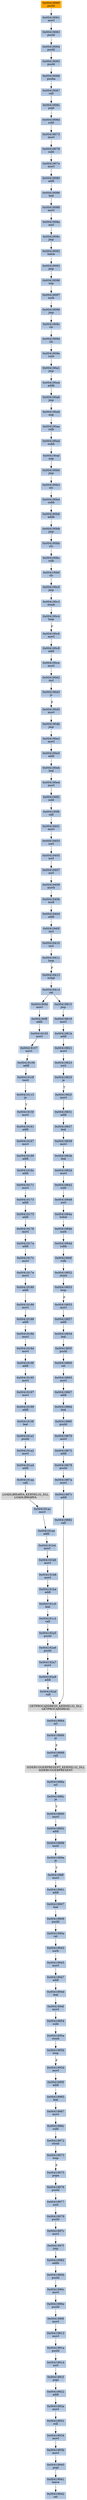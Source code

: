 strict digraph G {
	graph [bgcolor=transparent,
		name=G
	];
	node [color=lightsteelblue,
		fillcolor=lightsteelblue,
		shape=rectangle,
		style=filled
	];
	"0x00419115"	[label="0x00419115
je"];
	"0x0041915f"	[label="0x0041915f
movl"];
	"0x00419115" -> "0x0041915f"	[color="#000000",
		label=T];
	"0x004190a1"	[label="0x004190a1
jmp"];
	"0x004190a4"	[label="0x004190a4
addb"];
	"0x004190a1" -> "0x004190a4"	[color="#000000"];
	"0x004190f8"	[label="0x004190f8
call"];
	"0x00419401"	[label="0x00419401
movl"];
	"0x004190f8" -> "0x00419401"	[color="#000000"];
	"0x00419954"	[label="0x00419954
subl"];
	"0x0041995a"	[label="0x0041995a
stosb"];
	"0x00419954" -> "0x0041995a"	[color="#000000"];
	"0x00419967"	[label="0x00419967
movl"];
	"0x0041996c"	[label="0x0041996c
subl"];
	"0x00419967" -> "0x0041996c"	[color="#000000"];
	"0x00419855"	[label="0x00419855
movl"];
	"0x00419857"	[label="0x00419857
addl"];
	"0x00419855" -> "0x00419857"	[color="#000000"];
	"0x00419066"	[label="0x00419066
pusha"];
	"0x00419067"	[label="0x00419067
call"];
	"0x00419066" -> "0x00419067"	[color="#000000"];
	"0x004190aa"	[label="0x004190aa
rolb"];
	"0x004190ad"	[label="0x004190ad
subb"];
	"0x004190aa" -> "0x004190ad"	[color="#000000"];
	"0x0041909d"	[label="0x0041909d
clc"];
	"0x0041909e"	[label="0x0041909e
rorb"];
	"0x0041909d" -> "0x0041909e"	[color="#000000"];
	"0x00419171"	[label="0x00419171
movl"];
	"0x00419173"	[label="0x00419173
addl"];
	"0x00419171" -> "0x00419173"	[color="#000000"];
	"0x00419867"	[label="0x00419867
addl"];
	"0x0041986d"	[label="0x0041986d
leal"];
	"0x00419867" -> "0x0041986d"	[color="#000000"];
	"0x004191a1"	[label="0x004191a1
pushl"];
	"0x004191a2"	[label="0x004191a2
movl"];
	"0x004191a1" -> "0x004191a2"	[color="#000000"];
	"0x004191c0"	[label="0x004191c0
leal"];
	"0x004191c2"	[label="0x004191c2
call"];
	"0x004191c0" -> "0x004191c2"	[color="#000000"];
	"0x0041906d"	[label="0x0041906d
subl"];
	"0x00419073"	[label="0x00419073
movl"];
	"0x0041906d" -> "0x00419073"	[color="#000000"];
	"0x004190b8"	[label="0x004190b8
jmp"];
	"0x004190bb"	[label="0x004190bb
stc"];
	"0x004190b8" -> "0x004190bb"	[color="#000000"];
	"0x00419878"	[label="0x00419878
pushl"];
	"0x0041987a"	[label="0x0041987a
movl"];
	"0x00419878" -> "0x0041987a"	[color="#000000"];
	"0x00419831"	[label="0x00419831
addl"];
	"0x00419837"	[label="0x00419837
leal"];
	"0x00419831" -> "0x00419837"	[color="#000000"];
	"0x004190bf"	[label="0x004190bf
clc"];
	"0x004190c0"	[label="0x004190c0
jmp"];
	"0x004190bf" -> "0x004190c0"	[color="#000000"];
	"0x00419060"	[color=lightgrey,
		fillcolor=orange,
		label="0x00419060
pushl"];
	"0x00419061"	[label="0x00419061
movl"];
	"0x00419060" -> "0x00419061"	[color="#000000"];
	"0x00419931"	[label="0x00419931
roll"];
	"0x00419934"	[label="0x00419934
movl"];
	"0x00419931" -> "0x00419934"	[color="#000000"];
	"0x004191a4"	[label="0x004191a4
addl"];
	"0x004191aa"	[label="0x004191aa
call"];
	"0x004191a4" -> "0x004191aa"	[color="#000000"];
	"0x0041982f"	[label="0x0041982f
movl"];
	"0x0041982f" -> "0x00419831"	[color="#000000"];
	"0x00419890"	[label="0x00419890
movl"];
	"0x00419892"	[label="0x00419892
addl"];
	"0x00419890" -> "0x00419892"	[color="#000000"];
	"0x0041908a"	[label="0x0041908a
xorl"];
	"0x0041908c"	[label="0x0041908c
jmp"];
	"0x0041908a" -> "0x0041908c"	[color="#000000"];
	"0x004190b4"	[label="0x004190b4
subb"];
	"0x004190b6"	[label="0x004190b6
addb"];
	"0x004190b4" -> "0x004190b6"	[color="#000000"];
	"0x00419413"	[label="0x00419413
xchgl"];
	"0x00419414"	[label="0x00419414
ret"];
	"0x00419413" -> "0x00419414"	[color="#000000"];
	"0x004190af"	[label="0x004190af
nop"];
	"0x004190ad" -> "0x004190af"	[color="#000000"];
	"0x0041984d"	[label="0x0041984d
subb"];
	"0x0041984f"	[label="0x0041984f
rolb"];
	"0x0041984d" -> "0x0041984f"	[color="#000000"];
	"0x0041988c"	[label="0x0041988c
je"];
	"0x0041988c" -> "0x00419890"	[color="#000000",
		label=T];
	"0x00419186"	[label="0x00419186
movl"];
	"0x00419188"	[label="0x00419188
addl"];
	"0x00419186" -> "0x00419188"	[color="#000000"];
	"0x004192a6"	[label="0x004192a6
pushl"];
	"0x004192a7"	[label="0x004192a7
movl"];
	"0x004192a6" -> "0x004192a7"	[color="#000000"];
	"0x00419065"	[label="0x00419065
pushl"];
	"0x00419065" -> "0x00419066"	[color="#000000"];
	"0x0041917a"	[label="0x0041917a
addl"];
	"0x0041917c"	[label="0x0041917c
movl"];
	"0x0041917a" -> "0x0041917c"	[color="#000000"];
	"0x00419178"	[label="0x00419178
movl"];
	"0x00419178" -> "0x0041917a"	[color="#000000"];
	"0x004190fd"	[label="0x004190fd
movl"];
	"0x004190ff"	[label="0x004190ff
addl"];
	"0x004190fd" -> "0x004190ff"	[color="#000000"];
	"0x00419941"	[label="0x00419941
leave"];
	"0x00419942"	[label="0x00419942
ret"];
	"0x00419941" -> "0x00419942"	[color="#000000"];
	"0x004190d5"	[label="0x004190d5
movl"];
	"0x004190db"	[label="0x004190db
jmp"];
	"0x004190d5" -> "0x004190db"	[color="#000000"];
	"0x00419099"	[label="0x00419099
jmp"];
	"0x0041909c"	[label="0x0041909c
clc"];
	"0x00419099" -> "0x0041909c"	[color="#000000"];
	"0x00419088"	[label="0x00419088
movl"];
	"0x00419088" -> "0x0041908a"	[color="#000000"];
	"0x00419979"	[label="0x00419979
pushl"];
	"0x0041997c"	[label="0x0041997c
movl"];
	"0x00419979" -> "0x0041997c"	[color="#000000"];
	LOADLIBRARYA_KERNEL32_DLL	[color=lightgrey,
		fillcolor=lightgrey,
		label="LOADLIBRARYA_KERNEL32_DLL
LOADLIBRARYA"];
	"0x004191ac"	[label="0x004191ac
movl"];
	LOADLIBRARYA_KERNEL32_DLL -> "0x004191ac"	[color="#000000"];
	"0x0041995b"	[label="0x0041995b
loop"];
	"0x0041995d"	[label="0x0041995d
movl"];
	"0x0041995b" -> "0x0041995d"	[color="#000000",
		label=F];
	"0x0041997f"	[label="0x0041997f
jmp"];
	"0x00419982"	[label="0x00419982
addb"];
	"0x0041997f" -> "0x00419982"	[color="#000000"];
	"0x00419882"	[label="0x00419882
call"];
	GETPROCADDRESS_KERNEL32_DLL	[color=lightgrey,
		fillcolor=lightgrey,
		label="GETPROCADDRESS_KERNEL32_DLL
GETPROCADDRESS"];
	"0x00419882" -> GETPROCADDRESS_KERNEL32_DLL	[color="#000000"];
	"0x004191a2" -> "0x004191a4"	[color="#000000"];
	"0x00419409"	[label="0x00419409
movb"];
	"0x0041940b"	[label="0x0041940b
mull"];
	"0x00419409" -> "0x0041940b"	[color="#000000"];
	"0x00419947"	[label="0x00419947
addl"];
	"0x0041994d"	[label="0x0041994d
leal"];
	"0x00419947" -> "0x0041994d"	[color="#000000"];
	"0x0041993b"	[label="0x0041993b
movl"];
	"0x00419940"	[label="0x00419940
popl"];
	"0x0041993b" -> "0x00419940"	[color="#000000"];
	"0x004191b4"	[label="0x004191b4
movl"];
	"0x004191b6"	[label="0x004191b6
movl"];
	"0x004191b4" -> "0x004191b6"	[color="#000000"];
	"0x00419852"	[label="0x00419852
stosb"];
	"0x0041984f" -> "0x00419852"	[color="#000000"];
	"0x0041991d"	[label="0x0041991d
xorl"];
	"0x0041991f"	[label="0x0041991f
popl"];
	"0x0041991d" -> "0x0041991f"	[color="#000000"];
	"0x00419097"	[label="0x00419097
xorb"];
	"0x00419097" -> "0x00419099"	[color="#000000"];
	"0x00419909"	[label="0x00419909
pushl"];
	"0x0041990a"	[label="0x0041990a
ret"];
	"0x00419909" -> "0x0041990a"	[color="#000000"];
	"0x0041986f"	[label="0x0041986f
pushl"];
	"0x0041986d" -> "0x0041986f"	[color="#000000"];
	"0x0041990f"	[label="0x0041990f
movl"];
	"0x00419913"	[label="0x00419913
movl"];
	"0x0041990f" -> "0x00419913"	[color="#000000"];
	"0x0041981b"	[label="0x0041981b
addl"];
	"0x00419821"	[label="0x00419821
movl"];
	"0x0041981b" -> "0x00419821"	[color="#000000"];
	"0x00419109"	[label="0x00419109
addl"];
	"0x0041910f"	[label="0x0041910f
testl"];
	"0x00419109" -> "0x0041910f"	[color="#000000"];
	"0x004190c4"	[label="0x004190c4
loop"];
	"0x004190c6"	[label="0x004190c6
movl"];
	"0x004190c4" -> "0x004190c6"	[color="#000000",
		label=F];
	"0x0041991a"	[label="0x0041991a
pushl"];
	"0x0041991a" -> "0x0041991d"	[color="#000000"];
	"0x00419886"	[label="0x00419886
je"];
	"0x00419888"	[label="0x00419888
call"];
	"0x00419886" -> "0x00419888"	[color="#000000",
		label=F];
	"0x004190bc"	[label="0x004190bc
rolb"];
	"0x004190bb" -> "0x004190bc"	[color="#000000"];
	"0x00419063"	[label="0x00419063
pushl"];
	"0x00419064"	[label="0x00419064
pushl"];
	"0x00419063" -> "0x00419064"	[color="#000000"];
	"0x0041994f"	[label="0x0041994f
movl"];
	"0x0041994d" -> "0x0041994f"	[color="#000000"];
	"0x0041990b"	[label="0x0041990b
pushl"];
	"0x00419982" -> "0x0041990b"	[color="#000000"];
	"0x00419940" -> "0x00419941"	[color="#000000"];
	ISDEBUGGERPRESENT_KERNEL32_DLL	[color=lightgrey,
		fillcolor=lightgrey,
		label="ISDEBUGGERPRESENT_KERNEL32_DLL
ISDEBUGGERPRESENT"];
	"0x0041988a"	[label="0x0041988a
orl"];
	ISDEBUGGERPRESENT_KERNEL32_DLL -> "0x0041988a"	[color="#000000"];
	"0x00419945"	[label="0x00419945
movl"];
	"0x00419945" -> "0x00419947"	[color="#000000"];
	"0x00419898"	[label="0x00419898
testl"];
	"0x00419892" -> "0x00419898"	[color="#000000"];
	"0x00419975"	[label="0x00419975
popa"];
	"0x00419976"	[label="0x00419976
pushl"];
	"0x00419975" -> "0x00419976"	[color="#000000"];
	"0x00419973"	[label="0x00419973
loop"];
	"0x00419973" -> "0x00419975"	[color="#000000",
		label=F];
	"0x0041997c" -> "0x0041997f"	[color="#000000"];
	"0x0041985f"	[label="0x0041985f
pushl"];
	"0x00419860"	[label="0x00419860
ret"];
	"0x0041985f" -> "0x00419860"	[color="#000000"];
	"0x004190ce"	[label="0x004190ce
movl"];
	"0x004190d2"	[label="0x004190d2
incl"];
	"0x004190ce" -> "0x004190d2"	[color="#000000"];
	"0x00419865"	[label="0x00419865
movl"];
	"0x00419865" -> "0x00419867"	[color="#000000"];
	"0x0041989e"	[label="0x0041989e
je"];
	"0x004198ff"	[label="0x004198ff
movl"];
	"0x0041989e" -> "0x004198ff"	[color="#000000",
		label=T];
	"0x00419161"	[label="0x00419161
addl"];
	"0x0041915f" -> "0x00419161"	[color="#000000"];
	"0x0041985d"	[label="0x0041985d
leal"];
	"0x00419857" -> "0x0041985d"	[color="#000000"];
	"0x004191b8"	[label="0x004191b8
movl"];
	"0x004191ba"	[label="0x004191ba
addl"];
	"0x004191b8" -> "0x004191ba"	[color="#000000"];
	"0x0041918d"	[label="0x0041918d
movl"];
	"0x0041918f"	[label="0x0041918f
addl"];
	"0x0041918d" -> "0x0041918f"	[color="#000000"];
	"0x004191b6" -> "0x004191b8"	[color="#000000"];
	"0x00419093"	[label="0x00419093
jmp"];
	"0x00419096"	[label="0x00419096
nop"];
	"0x00419093" -> "0x00419096"	[color="#000000"];
	"0x00419175"	[label="0x00419175
addl"];
	"0x00419173" -> "0x00419175"	[color="#000000"];
	"0x0041995f"	[label="0x0041995f
addl"];
	"0x0041995d" -> "0x0041995f"	[color="#000000"];
	"0x00419972"	[label="0x00419972
stosb"];
	"0x0041996c" -> "0x00419972"	[color="#000000"];
	"0x00419815"	[label="0x00419815
jmp"];
	"0x00419819"	[label="0x00419819
movl"];
	"0x00419815" -> "0x00419819"	[color="#000000"];
	"0x00419965"	[label="0x00419965
leal"];
	"0x00419965" -> "0x00419967"	[color="#000000"];
	"0x0041994f" -> "0x00419954"	[color="#000000"];
	"0x00419913" -> "0x0041991a"	[color="#000000"];
	"0x004190e3"	[label="0x004190e3
movl"];
	"0x004190e5"	[label="0x004190e5
addl"];
	"0x004190e3" -> "0x004190e5"	[color="#000000"];
	"0x00419195"	[label="0x00419195
movl"];
	"0x0041918f" -> "0x00419195"	[color="#000000"];
	"0x0041910f" -> "0x00419115"	[color="#000000"];
	"0x00419860" -> "0x00419865"	[color="#000000"];
	"0x0041906c"	[label="0x0041906c
popl"];
	"0x0041906c" -> "0x0041906d"	[color="#000000"];
	"0x00419414" -> "0x004190fd"	[color="#000000"];
	"0x00419414" -> "0x00419815"	[color="#000000"];
	"0x004190b0"	[label="0x004190b0
jmp"];
	"0x004190af" -> "0x004190b0"	[color="#000000"];
	"0x00419853"	[label="0x00419853
loop"];
	"0x00419852" -> "0x00419853"	[color="#000000"];
	"0x0041940d"	[label="0x0041940d
addl"];
	"0x0041940f"	[label="0x0041940f
incl"];
	"0x0041940d" -> "0x0041940f"	[color="#000000"];
	"0x00419922"	[label="0x00419922
addl"];
	"0x0041991f" -> "0x00419922"	[color="#000000"];
	"0x004190c8"	[label="0x004190c8
addl"];
	"0x004190c8" -> "0x004190ce"	[color="#000000"];
	"0x00419870"	[label="0x00419870
movl"];
	"0x00419872"	[label="0x00419872
addl"];
	"0x00419870" -> "0x00419872"	[color="#000000"];
	"0x0041907e"	[label="0x0041907e
movl"];
	"0x00419080"	[label="0x00419080
addl"];
	"0x0041907e" -> "0x00419080"	[color="#000000"];
	"0x00419907"	[label="0x00419907
leal"];
	"0x00419907" -> "0x00419909"	[color="#000000"];
	"0x004191ae"	[label="0x004191ae
addl"];
	"0x004191ae" -> "0x004191b4"	[color="#000000"];
	"0x00419092"	[label="0x00419092
lodsb"];
	"0x00419092" -> "0x00419093"	[color="#000000"];
	"0x00419169"	[label="0x00419169
addl"];
	"0x0041916c"	[label="0x0041916c
addl"];
	"0x00419169" -> "0x0041916c"	[color="#000000"];
	"0x00419972" -> "0x00419973"	[color="#000000"];
	"0x004191ac" -> "0x004191ae"	[color="#000000"];
	"0x004192a5"	[label="0x004192a5
pushl"];
	"0x004192a5" -> "0x004192a6"	[color="#000000"];
	"0x0041917e"	[label="0x0041917e
movl"];
	"0x0041917c" -> "0x0041917e"	[color="#000000"];
	"0x0041995f" -> "0x00419965"	[color="#000000"];
	"0x004190c3"	[label="0x004190c3
stosb"];
	"0x004190c0" -> "0x004190c3"	[color="#000000"];
	"0x00419105"	[label="0x00419105
movl"];
	"0x00419107"	[label="0x00419107
movl"];
	"0x00419105" -> "0x00419107"	[color="#000000"];
	"0x00419901"	[label="0x00419901
addl"];
	"0x00419901" -> "0x00419907"	[color="#000000"];
	"0x00419819" -> "0x0041981b"	[color="#000000"];
	"0x0041988a" -> "0x0041988c"	[color="#000000"];
	"0x0041995a" -> "0x0041995b"	[color="#000000"];
	"0x00419934" -> "0x0041993b"	[color="#000000"];
	"0x004191aa" -> LOADLIBRARYA_KERNEL32_DLL	[color="#000000"];
	"0x00419086"	[label="0x00419086
leal"];
	"0x00419086" -> "0x00419088"	[color="#000000"];
	"0x00419823"	[label="0x00419823
xorl"];
	"0x00419821" -> "0x00419823"	[color="#000000"];
	"0x00419067" -> "0x0041906c"	[color="#000000"];
	"0x004191c2" -> "0x004192a5"	[color="#000000"];
	"0x0041918b"	[label="0x0041918b
movl"];
	"0x00419188" -> "0x0041918b"	[color="#000000"];
	"0x0041986f" -> "0x00419870"	[color="#000000"];
	"0x0041990c"	[label="0x0041990c
movl"];
	"0x0041990e"	[label="0x0041990e
pushl"];
	"0x0041990c" -> "0x0041990e"	[color="#000000"];
	"0x0041992a"	[label="0x0041992a
movl"];
	"0x00419922" -> "0x0041992a"	[color="#000000"];
	"0x00419898" -> "0x0041989e"	[color="#000000"];
	"0x004192af"	[label="0x004192af
call"];
	"0x004192af" -> GETPROCADDRESS_KERNEL32_DLL	[color="#000000"];
	"0x00419080" -> "0x00419086"	[color="#000000"];
	"0x004190bc" -> "0x004190bf"	[color="#000000"];
	"0x00419839"	[label="0x00419839
movl"];
	"0x00419837" -> "0x00419839"	[color="#000000"];
	"0x00419884"	[label="0x00419884
orl"];
	"0x00419884" -> "0x00419886"	[color="#000000"];
	"0x0041909e" -> "0x004190a1"	[color="#000000"];
	"0x0041916c" -> "0x00419171"	[color="#000000"];
	"0x00419199"	[label="0x00419199
addl"];
	"0x0041919f"	[label="0x0041919f
leal"];
	"0x00419199" -> "0x0041919f"	[color="#000000"];
	"0x00419167"	[label="0x00419167
movl"];
	"0x00419161" -> "0x00419167"	[color="#000000"];
	"0x00419872" -> "0x00419878"	[color="#000000"];
	GETPROCADDRESS_KERNEL32_DLL -> "0x00419884"	[color="#000000"];
	"0x00419407"	[label="0x00419407
xorl"];
	"0x00419407" -> "0x00419409"	[color="#000000"];
	"0x0041990e" -> "0x0041990f"	[color="#000000"];
	"0x00419848"	[label="0x00419848
xorl"];
	"0x0041984a"	[label="0x0041984a
lodsb"];
	"0x00419848" -> "0x0041984a"	[color="#000000"];
	"0x0041918b" -> "0x0041918d"	[color="#000000"];
	"0x00419405"	[label="0x00419405
xorl"];
	"0x00419405" -> "0x00419407"	[color="#000000"];
	"0x00419096" -> "0x00419097"	[color="#000000"];
	"0x0041984b"	[label="0x0041984b
xorb"];
	"0x0041984a" -> "0x0041984b"	[color="#000000"];
	"0x00419411"	[label="0x00419411
loop"];
	"0x00419411" -> "0x00419413"	[color="#000000",
		label=F];
	"0x0041985d" -> "0x0041985f"	[color="#000000"];
	"0x004190c3" -> "0x004190c4"	[color="#000000"];
	"0x00419403"	[label="0x00419403
xorl"];
	"0x00419401" -> "0x00419403"	[color="#000000"];
	"0x0041983d"	[label="0x0041983d
movl"];
	"0x00419842"	[label="0x00419842
subl"];
	"0x0041983d" -> "0x00419842"	[color="#000000"];
	"0x004190d3"	[label="0x004190d3
js"];
	"0x004190d2" -> "0x004190d3"	[color="#000000"];
	"0x0041908c" -> "0x00419092"	[color="#000000"];
	"0x0041940b" -> "0x0041940d"	[color="#000000"];
	"0x0041987c"	[label="0x0041987c
addl"];
	"0x0041987a" -> "0x0041987c"	[color="#000000"];
	"0x00419197"	[label="0x00419197
movl"];
	"0x00419197" -> "0x00419199"	[color="#000000"];
	"0x00419167" -> "0x00419169"	[color="#000000"];
	"0x00419078"	[label="0x00419078
subl"];
	"0x00419078" -> "0x0041907e"	[color="#000000"];
	"0x00419943"	[label="0x00419943
xorb"];
	"0x00419943" -> "0x00419945"	[color="#000000"];
	"0x004190eb"	[label="0x004190eb
leal"];
	"0x004190e5" -> "0x004190eb"	[color="#000000"];
	"0x0041984b" -> "0x0041984d"	[color="#000000"];
	"0x0041909c" -> "0x0041909d"	[color="#000000"];
	"0x004190b3"	[label="0x004190b3
stc"];
	"0x004190b0" -> "0x004190b3"	[color="#000000"];
	"0x0041919f" -> "0x004191a1"	[color="#000000"];
	"0x0041992a" -> "0x00419931"	[color="#000000"];
	"0x004190b3" -> "0x004190b4"	[color="#000000"];
	"0x004190ff" -> "0x00419105"	[color="#000000"];
	"0x004190b6" -> "0x004190b8"	[color="#000000"];
	"0x00419073" -> "0x00419078"	[color="#000000"];
	"0x0041990b" -> "0x0041990c"	[color="#000000"];
	"0x00419410"	[label="0x00419410
incl"];
	"0x00419410" -> "0x00419411"	[color="#000000"];
	"0x00419180"	[label="0x00419180
addl"];
	"0x0041917e" -> "0x00419180"	[color="#000000"];
	"0x00419825"	[label="0x00419825
je"];
	"0x00419823" -> "0x00419825"	[color="#000000"];
	"0x00419195" -> "0x00419197"	[color="#000000"];
	"0x00419175" -> "0x00419178"	[color="#000000"];
	"0x00419853" -> "0x00419855"	[color="#000000",
		label=F];
	"0x00419825" -> "0x0041982f"	[color="#000000",
		label=T];
	"0x004190d3" -> "0x004190d5"	[color="#000000",
		label=F];
	"0x004192a9"	[label="0x004192a9
addl"];
	"0x004192a7" -> "0x004192a9"	[color="#000000"];
	"0x004190ed"	[label="0x004190ed
movl"];
	"0x004190f2"	[label="0x004190f2
subl"];
	"0x004190ed" -> "0x004190f2"	[color="#000000"];
	"0x00419180" -> "0x00419186"	[color="#000000"];
	"0x0041940f" -> "0x00419410"	[color="#000000"];
	"0x004190eb" -> "0x004190ed"	[color="#000000"];
	"0x004190a9"	[label="0x004190a9
nop"];
	"0x004190a9" -> "0x004190aa"	[color="#000000"];
	"0x004190a6"	[label="0x004190a6
jmp"];
	"0x004190a4" -> "0x004190a6"	[color="#000000"];
	"0x0041983b"	[label="0x0041983b
leal"];
	"0x0041983b" -> "0x0041983d"	[color="#000000"];
	"0x00419888" -> ISDEBUGGERPRESENT_KERNEL32_DLL	[color="#000000"];
	"0x00419977"	[label="0x00419977
xorl"];
	"0x00419977" -> "0x00419979"	[color="#000000"];
	"0x004190f2" -> "0x004190f8"	[color="#000000"];
	"0x00419403" -> "0x00419405"	[color="#000000"];
	"0x004191ba" -> "0x004191c0"	[color="#000000"];
	"0x004190c6" -> "0x004190c8"	[color="#000000"];
	"0x004190a6" -> "0x004190a9"	[color="#000000"];
	"0x0041990a" -> "0x00419943"	[color="#000000"];
	"0x0041987c" -> "0x00419882"	[color="#000000"];
	"0x00419839" -> "0x0041983b"	[color="#000000"];
	"0x00419107" -> "0x00419109"	[color="#000000"];
	"0x004190db" -> "0x004190e3"	[color="#000000"];
	"0x00419064" -> "0x00419065"	[color="#000000"];
	"0x004192a9" -> "0x004192af"	[color="#000000"];
	"0x00419842" -> "0x00419848"	[color="#000000"];
	"0x00419976" -> "0x00419977"	[color="#000000"];
	"0x00419061" -> "0x00419063"	[color="#000000"];
	"0x004198ff" -> "0x00419901"	[color="#000000"];
}
